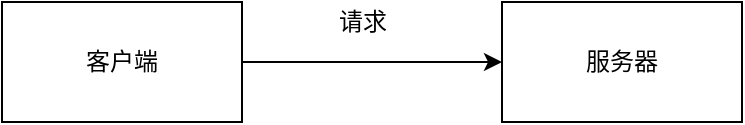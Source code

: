 <mxfile version="14.3.0" type="github">
  <diagram id="6aCgt3lexhV47zepBozT" name="第 1 页">
    <mxGraphModel dx="1422" dy="738" grid="1" gridSize="10" guides="1" tooltips="1" connect="1" arrows="1" fold="1" page="1" pageScale="1" pageWidth="827" pageHeight="1169" math="0" shadow="0">
      <root>
        <mxCell id="0" />
        <mxCell id="1" parent="0" />
        <mxCell id="-GIDrimzQukbhDWmCz_k-3" style="edgeStyle=orthogonalEdgeStyle;rounded=0;orthogonalLoop=1;jettySize=auto;html=1;" edge="1" parent="1" source="-GIDrimzQukbhDWmCz_k-1" target="-GIDrimzQukbhDWmCz_k-2">
          <mxGeometry relative="1" as="geometry" />
        </mxCell>
        <mxCell id="-GIDrimzQukbhDWmCz_k-1" value="客户端" style="rounded=0;whiteSpace=wrap;html=1;" vertex="1" parent="1">
          <mxGeometry x="140" y="250" width="120" height="60" as="geometry" />
        </mxCell>
        <mxCell id="-GIDrimzQukbhDWmCz_k-2" value="服务器" style="rounded=0;whiteSpace=wrap;html=1;" vertex="1" parent="1">
          <mxGeometry x="390" y="250" width="120" height="60" as="geometry" />
        </mxCell>
        <mxCell id="-GIDrimzQukbhDWmCz_k-4" value="请求" style="text;html=1;align=center;verticalAlign=middle;resizable=0;points=[];autosize=1;" vertex="1" parent="1">
          <mxGeometry x="300" y="250" width="40" height="20" as="geometry" />
        </mxCell>
      </root>
    </mxGraphModel>
  </diagram>
</mxfile>

